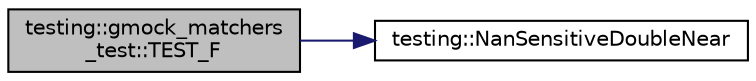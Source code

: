 digraph "testing::gmock_matchers_test::TEST_F"
{
  edge [fontname="Helvetica",fontsize="10",labelfontname="Helvetica",labelfontsize="10"];
  node [fontname="Helvetica",fontsize="10",shape=record];
  rankdir="LR";
  Node2202 [label="testing::gmock_matchers\l_test::TEST_F",height=0.2,width=0.4,color="black", fillcolor="grey75", style="filled", fontcolor="black"];
  Node2202 -> Node2203 [color="midnightblue",fontsize="10",style="solid",fontname="Helvetica"];
  Node2203 [label="testing::NanSensitiveDoubleNear",height=0.2,width=0.4,color="black", fillcolor="white", style="filled",URL="$d0/d75/namespacetesting.html#a3caa8177ef48150d0dde3a54b0961f7f"];
}
